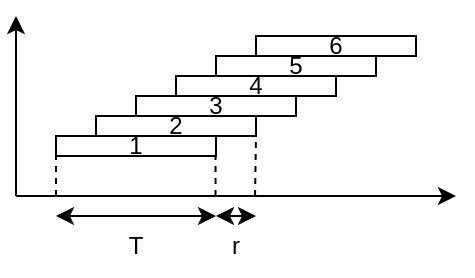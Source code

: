 <mxfile version="20.3.0" type="device"><diagram id="1wAgB95vmFtzje4514gC" name="第 1 页"><mxGraphModel dx="677" dy="431" grid="1" gridSize="10" guides="1" tooltips="1" connect="1" arrows="1" fold="1" page="1" pageScale="1" pageWidth="827" pageHeight="1169" math="0" shadow="0"><root><mxCell id="0"/><mxCell id="1" parent="0"/><mxCell id="C2NsYRrhXuKwfQLecFYh-1" value="" style="endArrow=classic;html=1;rounded=0;" parent="1" edge="1"><mxGeometry width="50" height="50" relative="1" as="geometry"><mxPoint x="360" y="480" as="sourcePoint"/><mxPoint x="360" y="390" as="targetPoint"/></mxGeometry></mxCell><mxCell id="C2NsYRrhXuKwfQLecFYh-2" value="" style="endArrow=classic;html=1;rounded=0;" parent="1" edge="1"><mxGeometry width="50" height="50" relative="1" as="geometry"><mxPoint x="360" y="480" as="sourcePoint"/><mxPoint x="580" y="480" as="targetPoint"/></mxGeometry></mxCell><mxCell id="C2NsYRrhXuKwfQLecFYh-4" value="1" style="rounded=0;whiteSpace=wrap;html=1;" parent="1" vertex="1"><mxGeometry x="380" y="450" width="80" height="10" as="geometry"/></mxCell><mxCell id="C2NsYRrhXuKwfQLecFYh-13" value="" style="endArrow=none;dashed=1;html=1;rounded=0;entryX=0;entryY=1;entryDx=0;entryDy=0;" parent="1" target="C2NsYRrhXuKwfQLecFYh-4" edge="1"><mxGeometry width="50" height="50" relative="1" as="geometry"><mxPoint x="380" y="480" as="sourcePoint"/><mxPoint x="520" y="440" as="targetPoint"/></mxGeometry></mxCell><mxCell id="C2NsYRrhXuKwfQLecFYh-14" value="" style="endArrow=none;dashed=1;html=1;rounded=0;entryX=0;entryY=1;entryDx=0;entryDy=0;" parent="1" edge="1"><mxGeometry width="50" height="50" relative="1" as="geometry"><mxPoint x="459.77" y="480" as="sourcePoint"/><mxPoint x="459.77" y="460" as="targetPoint"/></mxGeometry></mxCell><mxCell id="C2NsYRrhXuKwfQLecFYh-20" value="2" style="rounded=0;whiteSpace=wrap;html=1;" parent="1" vertex="1"><mxGeometry x="400" y="440" width="80" height="10" as="geometry"/></mxCell><mxCell id="C2NsYRrhXuKwfQLecFYh-21" value="3" style="rounded=0;whiteSpace=wrap;html=1;" parent="1" vertex="1"><mxGeometry x="420" y="430" width="80" height="10" as="geometry"/></mxCell><mxCell id="C2NsYRrhXuKwfQLecFYh-22" value="4" style="rounded=0;whiteSpace=wrap;html=1;" parent="1" vertex="1"><mxGeometry x="440" y="420" width="80" height="10" as="geometry"/></mxCell><mxCell id="C2NsYRrhXuKwfQLecFYh-23" value="5" style="rounded=0;whiteSpace=wrap;html=1;" parent="1" vertex="1"><mxGeometry x="460" y="410" width="80" height="10" as="geometry"/></mxCell><mxCell id="C2NsYRrhXuKwfQLecFYh-27" value="" style="endArrow=none;dashed=1;html=1;rounded=0;" parent="1" edge="1"><mxGeometry width="50" height="50" relative="1" as="geometry"><mxPoint x="479.52" y="480" as="sourcePoint"/><mxPoint x="480" y="450" as="targetPoint"/></mxGeometry></mxCell><mxCell id="C2NsYRrhXuKwfQLecFYh-30" value="&lt;font style=&quot;font-size: 12px;&quot;&gt;T&lt;/font&gt;" style="text;html=1;strokeColor=none;fillColor=none;align=center;verticalAlign=middle;whiteSpace=wrap;rounded=0;fontSize=6;" parent="1" vertex="1"><mxGeometry x="390" y="490" width="60" height="30" as="geometry"/></mxCell><mxCell id="C2NsYRrhXuKwfQLecFYh-31" value="" style="endArrow=classic;startArrow=classic;html=1;rounded=0;fontSize=6;" parent="1" edge="1"><mxGeometry width="50" height="50" relative="1" as="geometry"><mxPoint x="380" y="490" as="sourcePoint"/><mxPoint x="460" y="490" as="targetPoint"/></mxGeometry></mxCell><mxCell id="JzLArvLMsqirRXvlSaTm-1" value="6" style="rounded=0;whiteSpace=wrap;html=1;" vertex="1" parent="1"><mxGeometry x="480" y="400" width="80" height="10" as="geometry"/></mxCell><mxCell id="JzLArvLMsqirRXvlSaTm-4" value="&lt;font style=&quot;font-size: 12px;&quot;&gt;r&lt;/font&gt;" style="text;html=1;strokeColor=none;fillColor=none;align=center;verticalAlign=middle;whiteSpace=wrap;rounded=0;fontSize=6;" vertex="1" parent="1"><mxGeometry x="440" y="490" width="60" height="30" as="geometry"/></mxCell><mxCell id="JzLArvLMsqirRXvlSaTm-5" value="" style="endArrow=classic;startArrow=classic;html=1;rounded=0;fontSize=6;" edge="1" parent="1"><mxGeometry width="50" height="50" relative="1" as="geometry"><mxPoint x="460" y="490" as="sourcePoint"/><mxPoint x="480" y="490" as="targetPoint"/></mxGeometry></mxCell></root></mxGraphModel></diagram></mxfile>